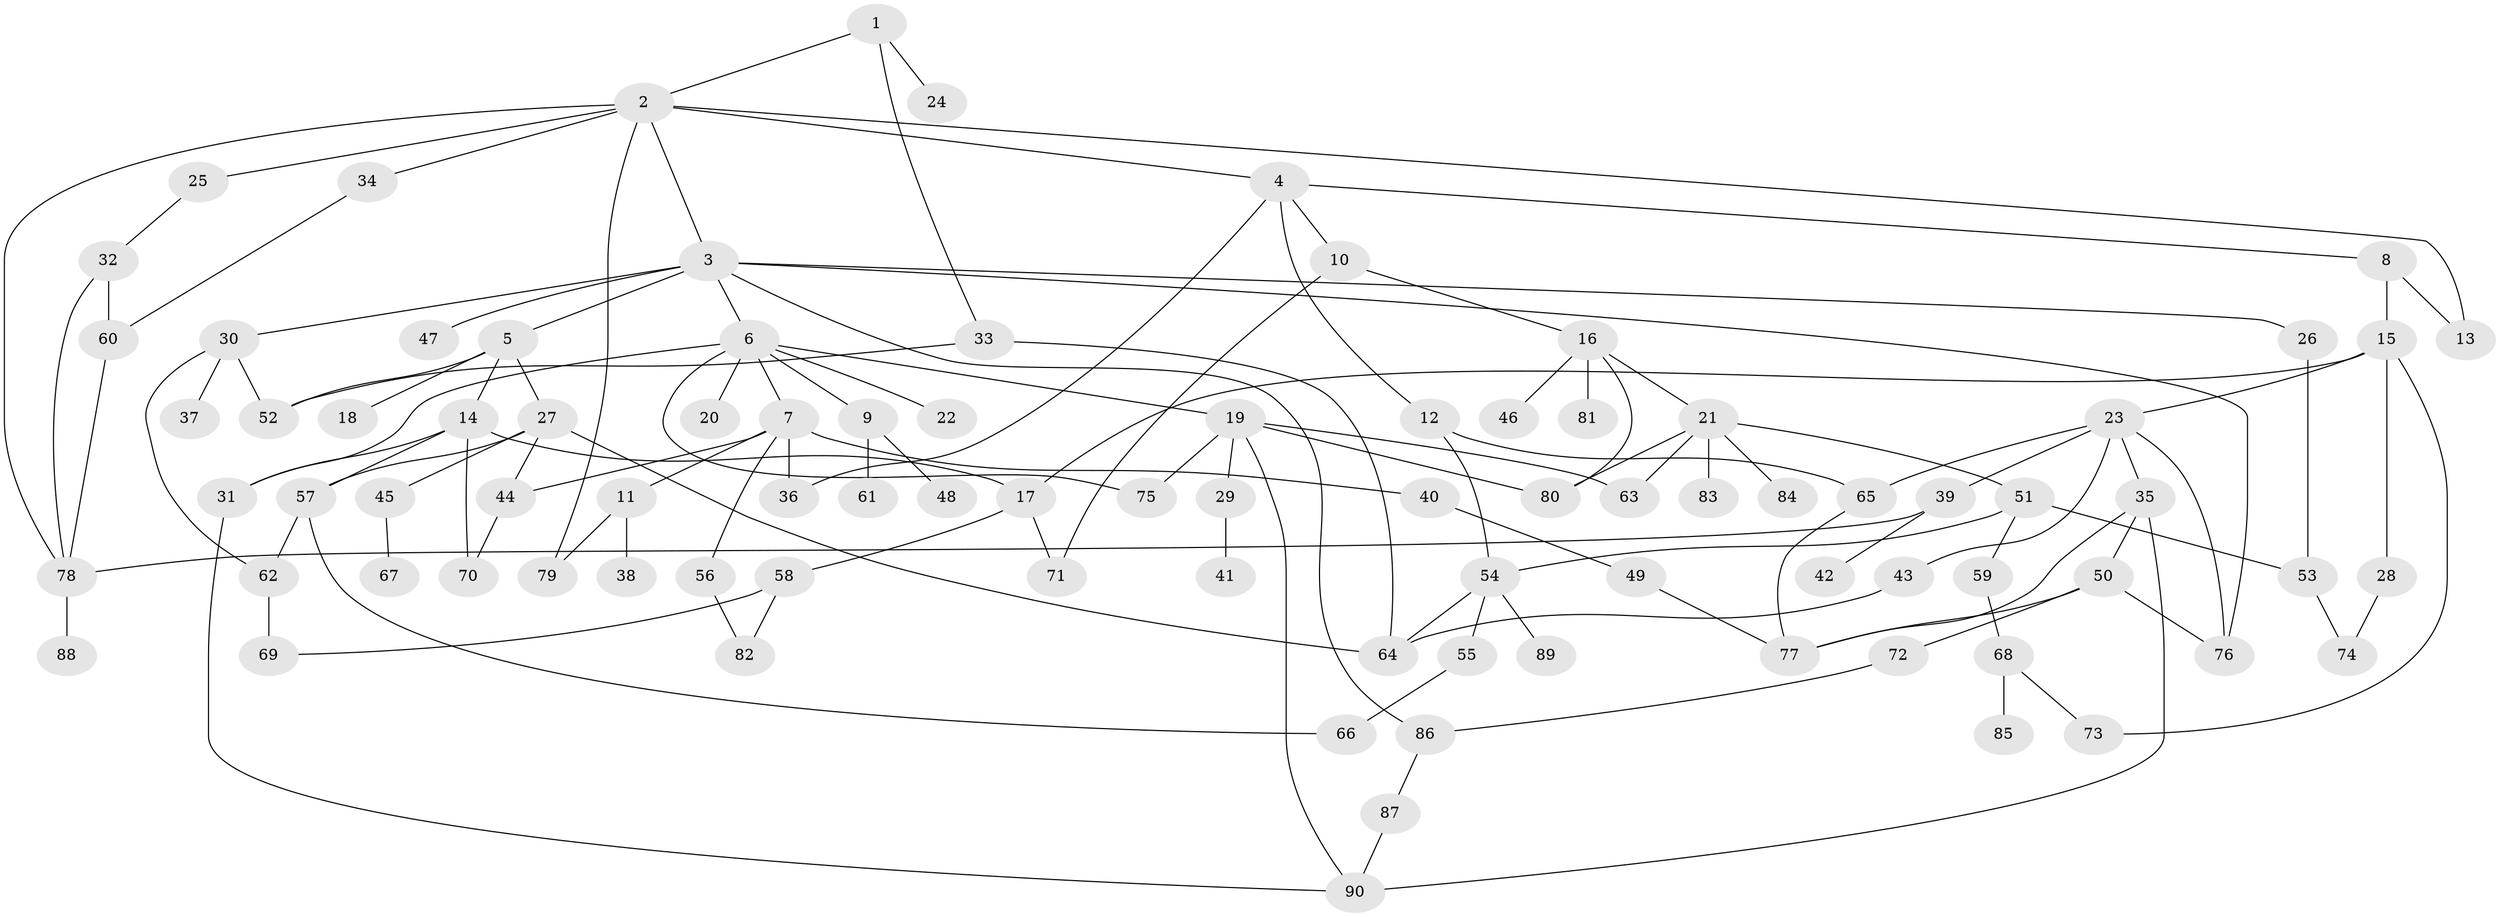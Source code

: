 // coarse degree distribution, {4: 0.0967741935483871, 8: 0.04838709677419355, 6: 0.03225806451612903, 10: 0.016129032258064516, 3: 0.1935483870967742, 2: 0.25806451612903225, 7: 0.04838709677419355, 5: 0.06451612903225806, 1: 0.24193548387096775}
// Generated by graph-tools (version 1.1) at 2025/51/02/27/25 19:51:37]
// undirected, 90 vertices, 129 edges
graph export_dot {
graph [start="1"]
  node [color=gray90,style=filled];
  1;
  2;
  3;
  4;
  5;
  6;
  7;
  8;
  9;
  10;
  11;
  12;
  13;
  14;
  15;
  16;
  17;
  18;
  19;
  20;
  21;
  22;
  23;
  24;
  25;
  26;
  27;
  28;
  29;
  30;
  31;
  32;
  33;
  34;
  35;
  36;
  37;
  38;
  39;
  40;
  41;
  42;
  43;
  44;
  45;
  46;
  47;
  48;
  49;
  50;
  51;
  52;
  53;
  54;
  55;
  56;
  57;
  58;
  59;
  60;
  61;
  62;
  63;
  64;
  65;
  66;
  67;
  68;
  69;
  70;
  71;
  72;
  73;
  74;
  75;
  76;
  77;
  78;
  79;
  80;
  81;
  82;
  83;
  84;
  85;
  86;
  87;
  88;
  89;
  90;
  1 -- 2;
  1 -- 24;
  1 -- 33;
  2 -- 3;
  2 -- 4;
  2 -- 25;
  2 -- 34;
  2 -- 79;
  2 -- 78;
  2 -- 13;
  3 -- 5;
  3 -- 6;
  3 -- 26;
  3 -- 30;
  3 -- 47;
  3 -- 86;
  3 -- 76;
  4 -- 8;
  4 -- 10;
  4 -- 12;
  4 -- 36;
  5 -- 14;
  5 -- 18;
  5 -- 27;
  5 -- 52;
  6 -- 7;
  6 -- 9;
  6 -- 19;
  6 -- 20;
  6 -- 22;
  6 -- 75;
  6 -- 31;
  7 -- 11;
  7 -- 40;
  7 -- 56;
  7 -- 44;
  7 -- 36;
  8 -- 13;
  8 -- 15;
  9 -- 48;
  9 -- 61;
  10 -- 16;
  10 -- 71;
  11 -- 38;
  11 -- 79;
  12 -- 54;
  12 -- 65;
  14 -- 31;
  14 -- 57;
  14 -- 70;
  14 -- 17;
  15 -- 17;
  15 -- 23;
  15 -- 28;
  15 -- 73;
  16 -- 21;
  16 -- 46;
  16 -- 81;
  16 -- 80;
  17 -- 58;
  17 -- 71;
  19 -- 29;
  19 -- 75;
  19 -- 80;
  19 -- 90;
  19 -- 63;
  21 -- 51;
  21 -- 63;
  21 -- 80;
  21 -- 83;
  21 -- 84;
  23 -- 35;
  23 -- 39;
  23 -- 43;
  23 -- 65;
  23 -- 76;
  25 -- 32;
  26 -- 53;
  27 -- 44;
  27 -- 45;
  27 -- 64;
  27 -- 57;
  28 -- 74;
  29 -- 41;
  30 -- 37;
  30 -- 62;
  30 -- 52;
  31 -- 90;
  32 -- 60;
  32 -- 78;
  33 -- 52;
  33 -- 64;
  34 -- 60;
  35 -- 50;
  35 -- 77;
  35 -- 90;
  39 -- 42;
  39 -- 78;
  40 -- 49;
  43 -- 64;
  44 -- 70;
  45 -- 67;
  49 -- 77;
  50 -- 72;
  50 -- 76;
  50 -- 77;
  51 -- 59;
  51 -- 53;
  51 -- 54;
  53 -- 74;
  54 -- 55;
  54 -- 89;
  54 -- 64;
  55 -- 66;
  56 -- 82;
  57 -- 62;
  57 -- 66;
  58 -- 69;
  58 -- 82;
  59 -- 68;
  60 -- 78;
  62 -- 69;
  65 -- 77;
  68 -- 73;
  68 -- 85;
  72 -- 86;
  78 -- 88;
  86 -- 87;
  87 -- 90;
}

